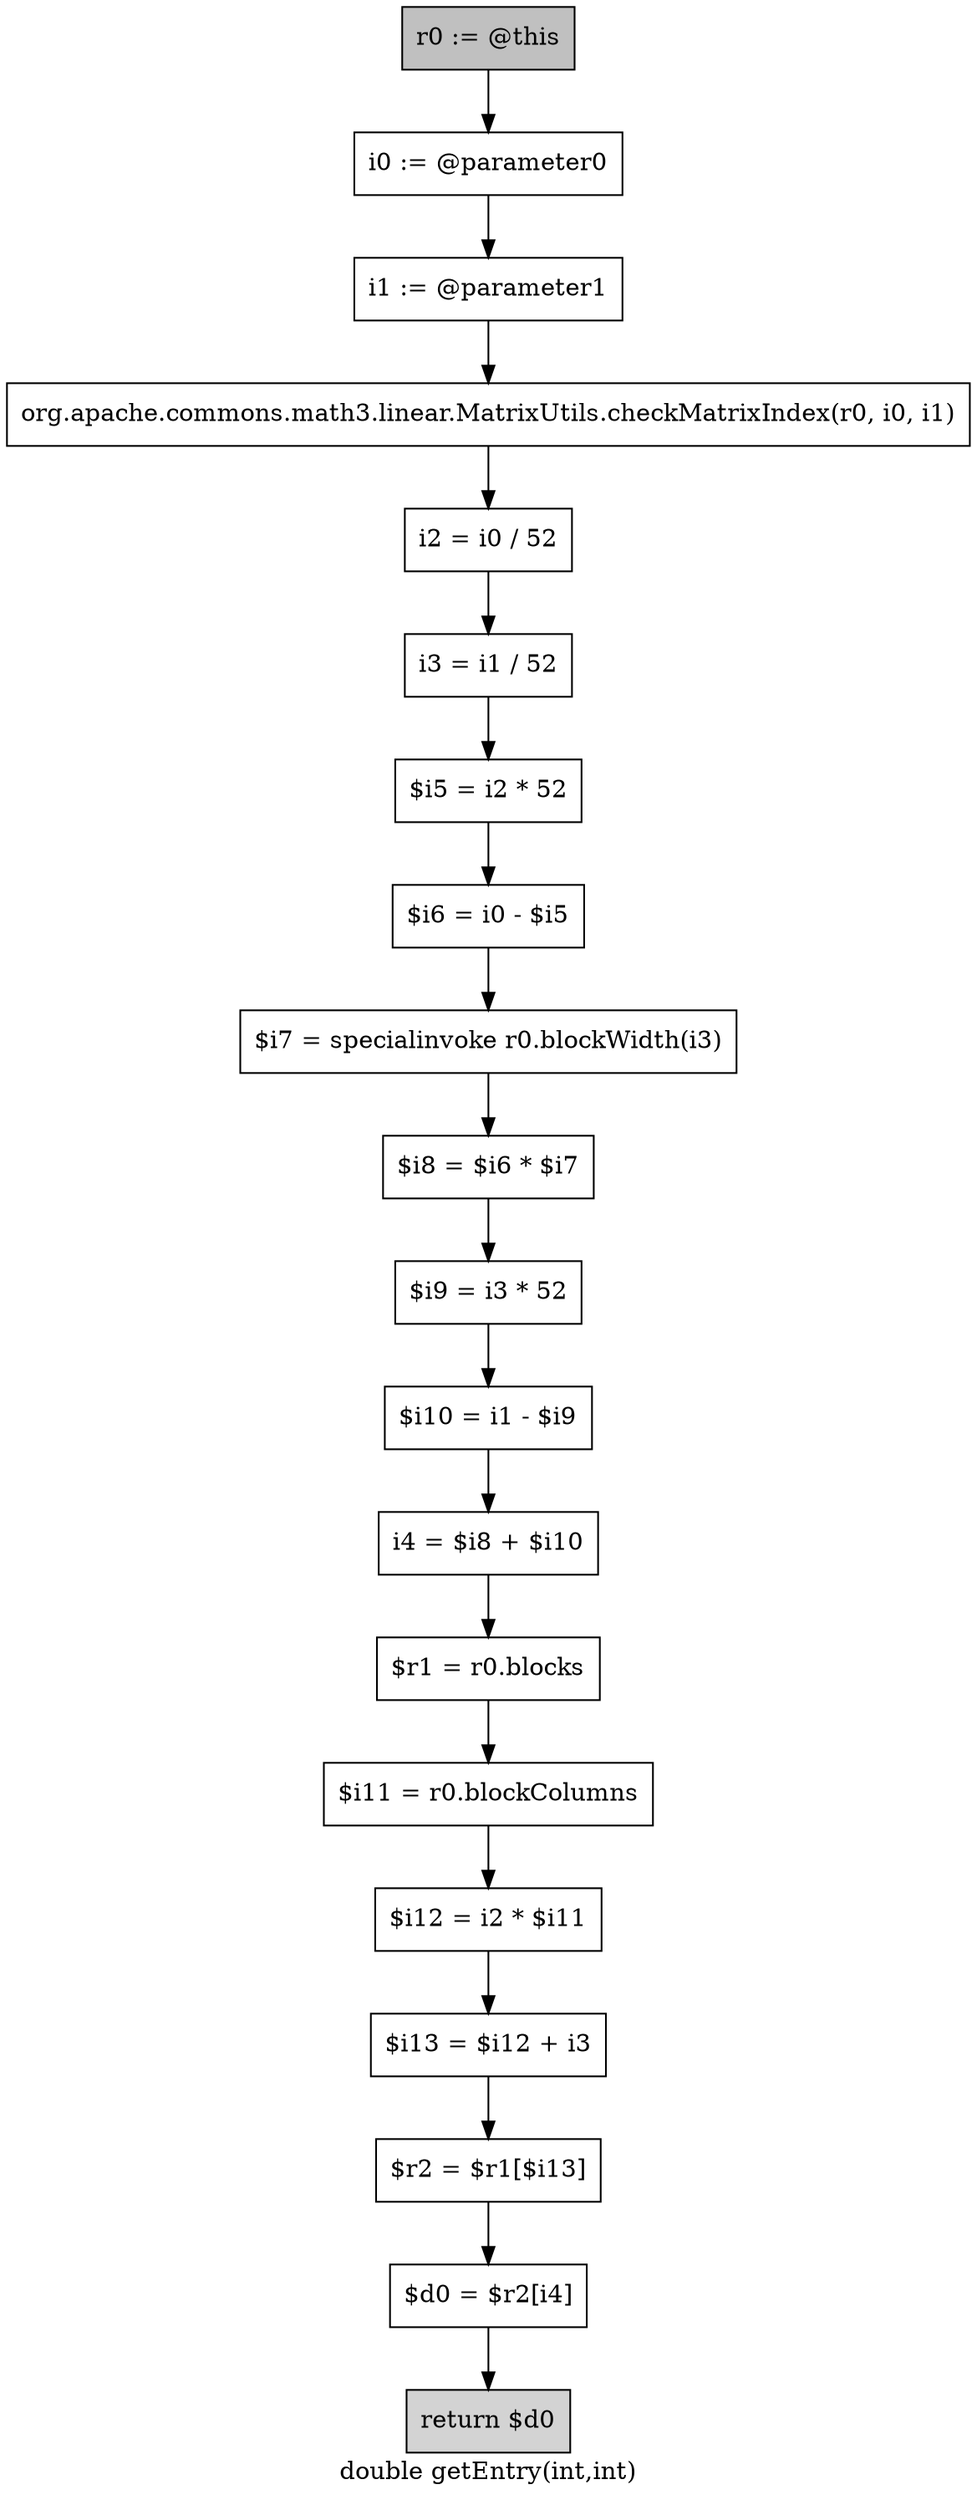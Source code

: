 digraph "double getEntry(int,int)" {
    label="double getEntry(int,int)";
    node [shape=box];
    "0" [style=filled,fillcolor=gray,label="r0 := @this",];
    "1" [label="i0 := @parameter0",];
    "0"->"1";
    "2" [label="i1 := @parameter1",];
    "1"->"2";
    "3" [label="org.apache.commons.math3.linear.MatrixUtils.checkMatrixIndex(r0, i0, i1)",];
    "2"->"3";
    "4" [label="i2 = i0 / 52",];
    "3"->"4";
    "5" [label="i3 = i1 / 52",];
    "4"->"5";
    "6" [label="$i5 = i2 * 52",];
    "5"->"6";
    "7" [label="$i6 = i0 - $i5",];
    "6"->"7";
    "8" [label="$i7 = specialinvoke r0.blockWidth(i3)",];
    "7"->"8";
    "9" [label="$i8 = $i6 * $i7",];
    "8"->"9";
    "10" [label="$i9 = i3 * 52",];
    "9"->"10";
    "11" [label="$i10 = i1 - $i9",];
    "10"->"11";
    "12" [label="i4 = $i8 + $i10",];
    "11"->"12";
    "13" [label="$r1 = r0.blocks",];
    "12"->"13";
    "14" [label="$i11 = r0.blockColumns",];
    "13"->"14";
    "15" [label="$i12 = i2 * $i11",];
    "14"->"15";
    "16" [label="$i13 = $i12 + i3",];
    "15"->"16";
    "17" [label="$r2 = $r1[$i13]",];
    "16"->"17";
    "18" [label="$d0 = $r2[i4]",];
    "17"->"18";
    "19" [style=filled,fillcolor=lightgray,label="return $d0",];
    "18"->"19";
}
